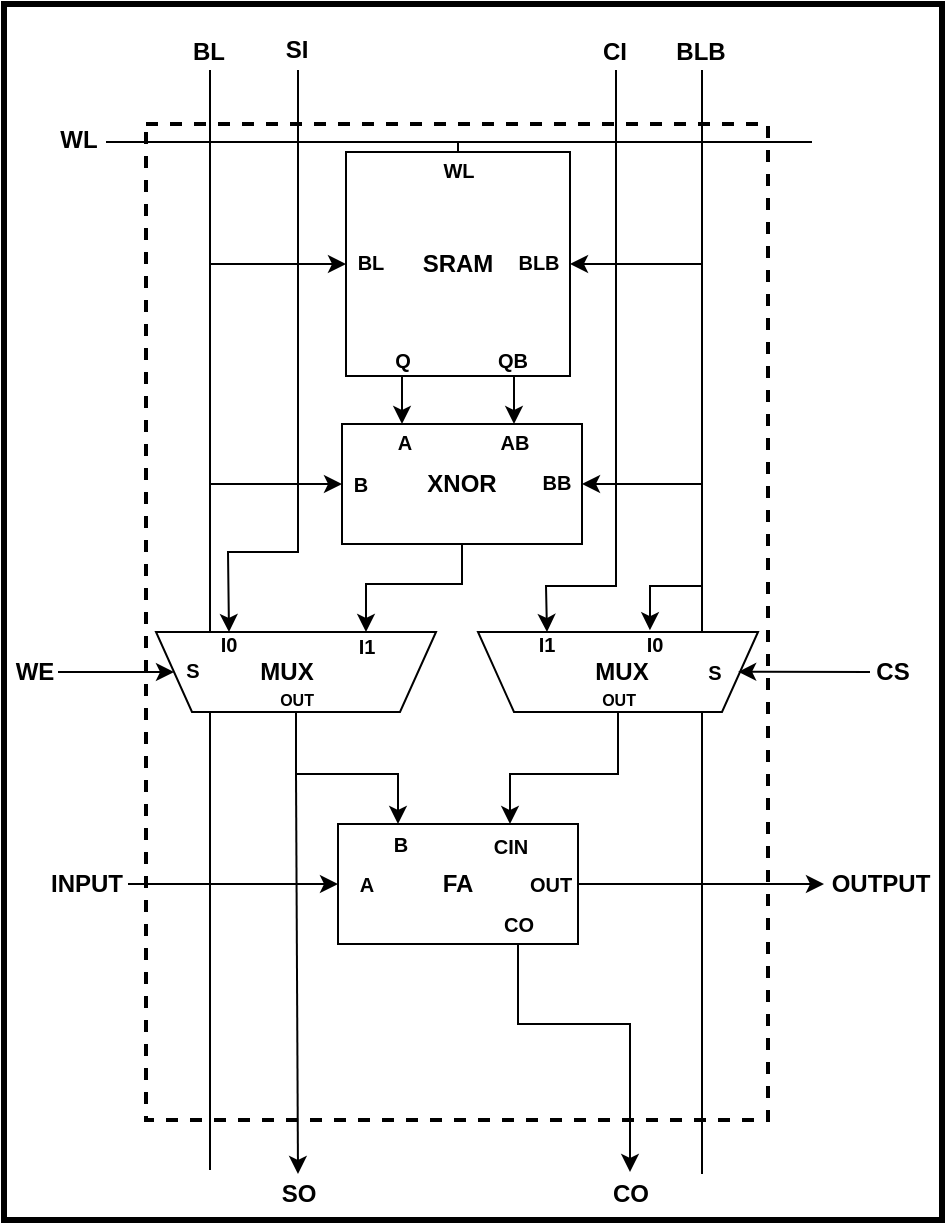 <mxfile version="17.5.0" type="github">
  <diagram id="6HVer8RZPl2ibDI8MOXv" name="Page-1">
    <mxGraphModel dx="1185" dy="627" grid="1" gridSize="1" guides="1" tooltips="1" connect="1" arrows="1" fold="1" page="1" pageScale="1" pageWidth="850" pageHeight="1100" math="0" shadow="0">
      <root>
        <mxCell id="0" />
        <mxCell id="1" parent="0" />
        <mxCell id="t_Mg2BVOTmD0JpA1ge_O-105" value="" style="rounded=0;whiteSpace=wrap;html=1;fontSize=10;strokeWidth=3;" vertex="1" parent="1">
          <mxGeometry x="228" y="100" width="469" height="608" as="geometry" />
        </mxCell>
        <mxCell id="t_Mg2BVOTmD0JpA1ge_O-41" value="" style="rounded=0;whiteSpace=wrap;html=1;fontColor=default;dashed=1;fillColor=none;strokeWidth=2;" vertex="1" parent="1">
          <mxGeometry x="299" y="160" width="311" height="498" as="geometry" />
        </mxCell>
        <mxCell id="t_Mg2BVOTmD0JpA1ge_O-42" value="" style="endArrow=none;html=1;rounded=0;" edge="1" parent="1">
          <mxGeometry width="50" height="50" relative="1" as="geometry">
            <mxPoint x="279" y="169" as="sourcePoint" />
            <mxPoint x="632" y="169" as="targetPoint" />
          </mxGeometry>
        </mxCell>
        <mxCell id="t_Mg2BVOTmD0JpA1ge_O-43" value="&lt;font face=&quot;Helvetica&quot;&gt;&lt;b&gt;SRAM&lt;/b&gt;&lt;/font&gt;" style="whiteSpace=wrap;html=1;aspect=fixed;" vertex="1" parent="1">
          <mxGeometry x="399" y="174" width="112" height="112" as="geometry" />
        </mxCell>
        <mxCell id="t_Mg2BVOTmD0JpA1ge_O-44" value="&lt;font face=&quot;Helvetica&quot;&gt;&lt;b&gt;XNOR&lt;/b&gt;&lt;/font&gt;" style="rounded=0;whiteSpace=wrap;html=1;fontFamily=Times New Roman;" vertex="1" parent="1">
          <mxGeometry x="397" y="310" width="120" height="60" as="geometry" />
        </mxCell>
        <mxCell id="t_Mg2BVOTmD0JpA1ge_O-45" value="&lt;font face=&quot;Helvetica&quot;&gt;&lt;b&gt;FA&lt;/b&gt;&lt;/font&gt;" style="rounded=0;whiteSpace=wrap;html=1;fontFamily=Times New Roman;" vertex="1" parent="1">
          <mxGeometry x="395" y="510" width="120" height="60" as="geometry" />
        </mxCell>
        <mxCell id="t_Mg2BVOTmD0JpA1ge_O-46" value="" style="endArrow=classic;html=1;rounded=0;fontFamily=Times New Roman;exitX=0.25;exitY=1;exitDx=0;exitDy=0;entryX=0.25;entryY=0;entryDx=0;entryDy=0;" edge="1" source="t_Mg2BVOTmD0JpA1ge_O-43" target="t_Mg2BVOTmD0JpA1ge_O-44" parent="1">
          <mxGeometry width="50" height="50" relative="1" as="geometry">
            <mxPoint x="441" y="462" as="sourcePoint" />
            <mxPoint x="491" y="412" as="targetPoint" />
          </mxGeometry>
        </mxCell>
        <mxCell id="t_Mg2BVOTmD0JpA1ge_O-47" value="" style="endArrow=classic;html=1;rounded=0;fontFamily=Times New Roman;exitX=0.75;exitY=1;exitDx=0;exitDy=0;" edge="1" source="t_Mg2BVOTmD0JpA1ge_O-43" parent="1">
          <mxGeometry width="50" height="50" relative="1" as="geometry">
            <mxPoint x="428" y="287" as="sourcePoint" />
            <mxPoint x="483" y="310" as="targetPoint" />
          </mxGeometry>
        </mxCell>
        <mxCell id="t_Mg2BVOTmD0JpA1ge_O-48" value="" style="endArrow=none;html=1;rounded=0;fontFamily=Times New Roman;" edge="1" parent="1">
          <mxGeometry width="50" height="50" relative="1" as="geometry">
            <mxPoint x="331.0" y="683" as="sourcePoint" />
            <mxPoint x="331.0" y="133" as="targetPoint" />
          </mxGeometry>
        </mxCell>
        <mxCell id="t_Mg2BVOTmD0JpA1ge_O-49" value="" style="endArrow=none;html=1;rounded=0;fontFamily=Times New Roman;" edge="1" parent="1">
          <mxGeometry width="50" height="50" relative="1" as="geometry">
            <mxPoint x="577" y="685" as="sourcePoint" />
            <mxPoint x="577" y="133" as="targetPoint" />
          </mxGeometry>
        </mxCell>
        <mxCell id="t_Mg2BVOTmD0JpA1ge_O-50" value="" style="shape=trapezoid;perimeter=trapezoidPerimeter;whiteSpace=wrap;html=1;fixedSize=1;fontFamily=Times New Roman;rotation=-180;size=18;" vertex="1" parent="1">
          <mxGeometry x="304" y="414" width="140" height="40" as="geometry" />
        </mxCell>
        <mxCell id="t_Mg2BVOTmD0JpA1ge_O-51" value="" style="endArrow=classic;html=1;rounded=0;fontFamily=Times New Roman;exitX=0.5;exitY=1;exitDx=0;exitDy=0;entryX=0.25;entryY=1;entryDx=0;entryDy=0;" edge="1" source="t_Mg2BVOTmD0JpA1ge_O-44" target="t_Mg2BVOTmD0JpA1ge_O-50" parent="1">
          <mxGeometry width="50" height="50" relative="1" as="geometry">
            <mxPoint x="441" y="462" as="sourcePoint" />
            <mxPoint x="491" y="412" as="targetPoint" />
            <Array as="points">
              <mxPoint x="457" y="390" />
              <mxPoint x="409" y="390" />
            </Array>
          </mxGeometry>
        </mxCell>
        <mxCell id="t_Mg2BVOTmD0JpA1ge_O-52" value="" style="endArrow=classic;html=1;rounded=0;entryX=0;entryY=0.5;entryDx=0;entryDy=0;" edge="1" target="t_Mg2BVOTmD0JpA1ge_O-45" parent="1">
          <mxGeometry width="50" height="50" relative="1" as="geometry">
            <mxPoint x="290" y="540" as="sourcePoint" />
            <mxPoint x="409" y="544" as="targetPoint" />
          </mxGeometry>
        </mxCell>
        <mxCell id="t_Mg2BVOTmD0JpA1ge_O-53" value="" style="endArrow=classic;html=1;rounded=0;exitX=0.5;exitY=0;exitDx=0;exitDy=0;entryX=0.25;entryY=0;entryDx=0;entryDy=0;" edge="1" source="t_Mg2BVOTmD0JpA1ge_O-50" target="t_Mg2BVOTmD0JpA1ge_O-45" parent="1">
          <mxGeometry width="50" height="50" relative="1" as="geometry">
            <mxPoint x="278" y="431" as="sourcePoint" />
            <mxPoint x="328" y="381" as="targetPoint" />
            <Array as="points">
              <mxPoint x="374" y="485" />
              <mxPoint x="425" y="485" />
            </Array>
          </mxGeometry>
        </mxCell>
        <mxCell id="t_Mg2BVOTmD0JpA1ge_O-54" value="" style="endArrow=classic;html=1;rounded=0;exitX=0.5;exitY=0;exitDx=0;exitDy=0;entryX=0.25;entryY=0;entryDx=0;entryDy=0;" edge="1" source="t_Mg2BVOTmD0JpA1ge_O-55" parent="1">
          <mxGeometry width="50" height="50" relative="1" as="geometry">
            <mxPoint x="528" y="452.5" as="sourcePoint" />
            <mxPoint x="481.0" y="510" as="targetPoint" />
            <Array as="points">
              <mxPoint x="535" y="485" />
              <mxPoint x="481" y="485" />
            </Array>
          </mxGeometry>
        </mxCell>
        <mxCell id="t_Mg2BVOTmD0JpA1ge_O-55" value="" style="shape=trapezoid;perimeter=trapezoidPerimeter;whiteSpace=wrap;html=1;fixedSize=1;fontFamily=Times New Roman;rotation=-180;size=18;fontColor=default;" vertex="1" parent="1">
          <mxGeometry x="465" y="414" width="140" height="40" as="geometry" />
        </mxCell>
        <mxCell id="t_Mg2BVOTmD0JpA1ge_O-56" value="" style="endArrow=classic;html=1;rounded=0;entryX=0.386;entryY=1.022;entryDx=0;entryDy=0;entryPerimeter=0;" edge="1" target="t_Mg2BVOTmD0JpA1ge_O-55" parent="1">
          <mxGeometry width="50" height="50" relative="1" as="geometry">
            <mxPoint x="577" y="391" as="sourcePoint" />
            <mxPoint x="339" y="230" as="targetPoint" />
            <Array as="points">
              <mxPoint x="551" y="391" />
              <mxPoint x="551" y="408" />
            </Array>
          </mxGeometry>
        </mxCell>
        <mxCell id="t_Mg2BVOTmD0JpA1ge_O-57" value="" style="endArrow=classic;html=1;rounded=0;entryX=0;entryY=0.5;entryDx=0;entryDy=0;" edge="1" target="t_Mg2BVOTmD0JpA1ge_O-43" parent="1">
          <mxGeometry width="50" height="50" relative="1" as="geometry">
            <mxPoint x="331.0" y="230" as="sourcePoint" />
            <mxPoint x="498" y="151" as="targetPoint" />
          </mxGeometry>
        </mxCell>
        <mxCell id="t_Mg2BVOTmD0JpA1ge_O-58" value="" style="endArrow=classic;html=1;rounded=0;entryX=1;entryY=0.5;entryDx=0;entryDy=0;" edge="1" target="t_Mg2BVOTmD0JpA1ge_O-43" parent="1">
          <mxGeometry width="50" height="50" relative="1" as="geometry">
            <mxPoint x="577" y="230" as="sourcePoint" />
            <mxPoint x="474" y="156" as="targetPoint" />
          </mxGeometry>
        </mxCell>
        <mxCell id="t_Mg2BVOTmD0JpA1ge_O-59" value="" style="endArrow=classic;html=1;rounded=0;entryX=0;entryY=0.5;entryDx=0;entryDy=0;" edge="1" target="t_Mg2BVOTmD0JpA1ge_O-44" parent="1">
          <mxGeometry width="50" height="50" relative="1" as="geometry">
            <mxPoint x="331.0" y="340" as="sourcePoint" />
            <mxPoint x="432" y="273" as="targetPoint" />
          </mxGeometry>
        </mxCell>
        <mxCell id="t_Mg2BVOTmD0JpA1ge_O-60" value="" style="endArrow=classic;html=1;rounded=0;entryX=1;entryY=0.5;entryDx=0;entryDy=0;" edge="1" target="t_Mg2BVOTmD0JpA1ge_O-44" parent="1">
          <mxGeometry width="50" height="50" relative="1" as="geometry">
            <mxPoint x="577" y="340" as="sourcePoint" />
            <mxPoint x="492" y="298" as="targetPoint" />
          </mxGeometry>
        </mxCell>
        <mxCell id="t_Mg2BVOTmD0JpA1ge_O-61" value="" style="endArrow=classic;html=1;rounded=0;" edge="1" parent="1">
          <mxGeometry width="50" height="50" relative="1" as="geometry">
            <mxPoint x="374" y="485" as="sourcePoint" />
            <mxPoint x="375" y="685" as="targetPoint" />
          </mxGeometry>
        </mxCell>
        <mxCell id="t_Mg2BVOTmD0JpA1ge_O-62" value="" style="endArrow=classic;html=1;rounded=0;exitX=0.75;exitY=1;exitDx=0;exitDy=0;" edge="1" source="t_Mg2BVOTmD0JpA1ge_O-45" parent="1">
          <mxGeometry width="50" height="50" relative="1" as="geometry">
            <mxPoint x="465" y="589" as="sourcePoint" />
            <mxPoint x="541.0" y="684" as="targetPoint" />
            <Array as="points">
              <mxPoint x="485" y="610" />
              <mxPoint x="541" y="610" />
            </Array>
          </mxGeometry>
        </mxCell>
        <mxCell id="t_Mg2BVOTmD0JpA1ge_O-63" value="" style="endArrow=classic;html=1;rounded=0;exitX=1;exitY=0.5;exitDx=0;exitDy=0;" edge="1" source="t_Mg2BVOTmD0JpA1ge_O-45" parent="1">
          <mxGeometry width="50" height="50" relative="1" as="geometry">
            <mxPoint x="467" y="604" as="sourcePoint" />
            <mxPoint x="638" y="540" as="targetPoint" />
          </mxGeometry>
        </mxCell>
        <mxCell id="t_Mg2BVOTmD0JpA1ge_O-64" value="" style="endArrow=none;html=1;rounded=0;entryX=0.5;entryY=0;entryDx=0;entryDy=0;" edge="1" target="t_Mg2BVOTmD0JpA1ge_O-43" parent="1">
          <mxGeometry width="50" height="50" relative="1" as="geometry">
            <mxPoint x="455" y="169" as="sourcePoint" />
            <mxPoint x="444" y="177" as="targetPoint" />
          </mxGeometry>
        </mxCell>
        <mxCell id="t_Mg2BVOTmD0JpA1ge_O-65" value="" style="endArrow=classic;html=1;rounded=0;" edge="1" parent="1">
          <mxGeometry width="50" height="50" relative="1" as="geometry">
            <mxPoint x="375" y="133" as="sourcePoint" />
            <mxPoint x="340.5" y="414" as="targetPoint" />
            <Array as="points">
              <mxPoint x="375" y="374" />
              <mxPoint x="340" y="374" />
            </Array>
          </mxGeometry>
        </mxCell>
        <mxCell id="t_Mg2BVOTmD0JpA1ge_O-66" value="" style="endArrow=classic;html=1;rounded=0;" edge="1" parent="1">
          <mxGeometry width="50" height="50" relative="1" as="geometry">
            <mxPoint x="534" y="133" as="sourcePoint" />
            <mxPoint x="499.5" y="414" as="targetPoint" />
            <Array as="points">
              <mxPoint x="534" y="391" />
              <mxPoint x="499" y="391" />
            </Array>
          </mxGeometry>
        </mxCell>
        <mxCell id="t_Mg2BVOTmD0JpA1ge_O-67" value="" style="endArrow=classic;html=1;rounded=0;fontColor=default;entryX=1;entryY=0.5;entryDx=0;entryDy=0;" edge="1" target="t_Mg2BVOTmD0JpA1ge_O-50" parent="1">
          <mxGeometry width="50" height="50" relative="1" as="geometry">
            <mxPoint x="255" y="434" as="sourcePoint" />
            <mxPoint x="358" y="360" as="targetPoint" />
          </mxGeometry>
        </mxCell>
        <mxCell id="t_Mg2BVOTmD0JpA1ge_O-68" value="" style="endArrow=classic;html=1;rounded=0;fontColor=default;entryX=0.952;entryY=0.55;entryDx=0;entryDy=0;entryPerimeter=0;" edge="1" target="t_Mg2BVOTmD0JpA1ge_O-41" parent="1">
          <mxGeometry width="50" height="50" relative="1" as="geometry">
            <mxPoint x="661.0" y="434" as="sourcePoint" />
            <mxPoint x="504" y="338" as="targetPoint" />
          </mxGeometry>
        </mxCell>
        <mxCell id="t_Mg2BVOTmD0JpA1ge_O-69" value="&lt;b&gt;MUX&lt;/b&gt;" style="rounded=0;whiteSpace=wrap;html=1;dashed=1;labelBackgroundColor=none;fontColor=default;fillColor=none;strokeColor=none;" vertex="1" parent="1">
          <mxGeometry x="505" y="422" width="64" height="23" as="geometry" />
        </mxCell>
        <mxCell id="t_Mg2BVOTmD0JpA1ge_O-70" value="&lt;b&gt;MUX&lt;/b&gt;" style="rounded=0;whiteSpace=wrap;html=1;dashed=1;labelBackgroundColor=none;fontFamily=Helvetica;fontColor=default;fillColor=none;strokeColor=none;" vertex="1" parent="1">
          <mxGeometry x="328" y="417.5" width="83" height="33" as="geometry" />
        </mxCell>
        <mxCell id="t_Mg2BVOTmD0JpA1ge_O-71" value="&lt;b&gt;SI&lt;/b&gt;" style="text;html=1;align=center;verticalAlign=middle;resizable=0;points=[];autosize=1;strokeColor=none;fillColor=none;fontFamily=Helvetica;fontColor=default;" vertex="1" parent="1">
          <mxGeometry x="363" y="113" width="22" height="19" as="geometry" />
        </mxCell>
        <mxCell id="t_Mg2BVOTmD0JpA1ge_O-72" value="&lt;b&gt;CI&lt;/b&gt;" style="text;html=1;align=center;verticalAlign=middle;resizable=0;points=[];autosize=1;strokeColor=none;fillColor=none;fontFamily=Helvetica;fontColor=default;" vertex="1" parent="1">
          <mxGeometry x="521" y="114" width="23" height="19" as="geometry" />
        </mxCell>
        <mxCell id="t_Mg2BVOTmD0JpA1ge_O-73" value="&lt;b&gt;BLB&lt;/b&gt;" style="text;html=1;align=center;verticalAlign=middle;resizable=0;points=[];autosize=1;strokeColor=none;fillColor=none;fontFamily=Helvetica;fontColor=default;" vertex="1" parent="1">
          <mxGeometry x="559" y="114" width="34" height="19" as="geometry" />
        </mxCell>
        <mxCell id="t_Mg2BVOTmD0JpA1ge_O-74" value="&lt;b&gt;BL&lt;/b&gt;" style="text;html=1;align=center;verticalAlign=middle;resizable=0;points=[];autosize=1;strokeColor=none;fillColor=none;fontFamily=Helvetica;fontColor=default;" vertex="1" parent="1">
          <mxGeometry x="317" y="114" width="26" height="19" as="geometry" />
        </mxCell>
        <mxCell id="t_Mg2BVOTmD0JpA1ge_O-75" value="&lt;b&gt;WL&lt;/b&gt;" style="text;html=1;align=center;verticalAlign=middle;resizable=0;points=[];autosize=1;strokeColor=none;fillColor=none;fontFamily=Helvetica;fontColor=default;" vertex="1" parent="1">
          <mxGeometry x="250" y="158" width="29" height="19" as="geometry" />
        </mxCell>
        <mxCell id="t_Mg2BVOTmD0JpA1ge_O-76" value="&lt;b&gt;WE&lt;/b&gt;" style="text;html=1;align=center;verticalAlign=middle;resizable=0;points=[];autosize=1;strokeColor=none;fillColor=none;fontFamily=Helvetica;fontColor=default;" vertex="1" parent="1">
          <mxGeometry x="228" y="424" width="29" height="19" as="geometry" />
        </mxCell>
        <mxCell id="t_Mg2BVOTmD0JpA1ge_O-77" value="&lt;b&gt;CS&lt;/b&gt;" style="text;html=1;align=center;verticalAlign=middle;resizable=0;points=[];autosize=1;strokeColor=none;fillColor=none;fontFamily=Helvetica;fontColor=default;" vertex="1" parent="1">
          <mxGeometry x="658" y="424" width="27" height="19" as="geometry" />
        </mxCell>
        <mxCell id="t_Mg2BVOTmD0JpA1ge_O-78" value="&lt;b&gt;INPUT&lt;/b&gt;" style="text;html=1;align=center;verticalAlign=middle;resizable=0;points=[];autosize=1;strokeColor=none;fillColor=none;fontFamily=Helvetica;fontColor=default;" vertex="1" parent="1">
          <mxGeometry x="245" y="530.5" width="47" height="19" as="geometry" />
        </mxCell>
        <mxCell id="t_Mg2BVOTmD0JpA1ge_O-79" value="&lt;b&gt;OUTPUT&lt;/b&gt;" style="text;html=1;align=center;verticalAlign=middle;resizable=0;points=[];autosize=1;strokeColor=none;fillColor=none;fontFamily=Helvetica;fontColor=default;" vertex="1" parent="1">
          <mxGeometry x="636" y="530.5" width="60" height="19" as="geometry" />
        </mxCell>
        <mxCell id="t_Mg2BVOTmD0JpA1ge_O-80" value="&lt;b&gt;SO&lt;/b&gt;" style="text;html=1;align=center;verticalAlign=middle;resizable=0;points=[];autosize=1;strokeColor=none;fillColor=none;fontFamily=Helvetica;fontColor=default;" vertex="1" parent="1">
          <mxGeometry x="361" y="685" width="28" height="19" as="geometry" />
        </mxCell>
        <mxCell id="t_Mg2BVOTmD0JpA1ge_O-81" value="&lt;b&gt;CO&lt;/b&gt;" style="text;html=1;align=center;verticalAlign=middle;resizable=0;points=[];autosize=1;strokeColor=none;fillColor=none;fontFamily=Helvetica;fontColor=default;" vertex="1" parent="1">
          <mxGeometry x="526" y="685" width="29" height="19" as="geometry" />
        </mxCell>
        <mxCell id="t_Mg2BVOTmD0JpA1ge_O-82" value="&lt;b&gt;&lt;font style=&quot;font-size: 10px&quot;&gt;WL&lt;/font&gt;&lt;/b&gt;" style="text;html=1;align=center;verticalAlign=middle;resizable=0;points=[];autosize=1;strokeColor=none;fillColor=none;" vertex="1" parent="1">
          <mxGeometry x="441" y="173" width="27" height="20" as="geometry" />
        </mxCell>
        <mxCell id="t_Mg2BVOTmD0JpA1ge_O-83" value="&lt;font style=&quot;font-size: 10px&quot;&gt;&lt;b&gt;BL&lt;/b&gt;&lt;/font&gt;" style="text;html=1;align=center;verticalAlign=middle;resizable=0;points=[];autosize=1;strokeColor=none;fillColor=none;" vertex="1" parent="1">
          <mxGeometry x="399" y="219" width="24" height="20" as="geometry" />
        </mxCell>
        <mxCell id="t_Mg2BVOTmD0JpA1ge_O-84" value="&lt;font style=&quot;font-size: 10px&quot;&gt;&lt;b&gt;BLB&lt;/b&gt;&lt;/font&gt;" style="text;html=1;align=center;verticalAlign=middle;resizable=0;points=[];autosize=1;strokeColor=none;fillColor=none;" vertex="1" parent="1">
          <mxGeometry x="479" y="219" width="31" height="20" as="geometry" />
        </mxCell>
        <mxCell id="t_Mg2BVOTmD0JpA1ge_O-85" value="&lt;font style=&quot;font-size: 10px&quot;&gt;&lt;b&gt;A&lt;/b&gt;&lt;/font&gt;" style="text;html=1;align=center;verticalAlign=middle;resizable=0;points=[];autosize=1;strokeColor=none;fillColor=none;" vertex="1" parent="1">
          <mxGeometry x="419" y="309" width="18" height="20" as="geometry" />
        </mxCell>
        <mxCell id="t_Mg2BVOTmD0JpA1ge_O-86" value="&lt;font style=&quot;font-size: 10px&quot;&gt;&lt;b&gt;AB&lt;/b&gt;&lt;/font&gt;" style="text;html=1;align=center;verticalAlign=middle;resizable=0;points=[];autosize=1;strokeColor=none;fillColor=none;" vertex="1" parent="1">
          <mxGeometry x="470" y="309" width="25" height="20" as="geometry" />
        </mxCell>
        <mxCell id="t_Mg2BVOTmD0JpA1ge_O-87" value="&lt;font size=&quot;1&quot;&gt;&lt;b&gt;BB&lt;/b&gt;&lt;/font&gt;" style="text;html=1;align=center;verticalAlign=middle;resizable=0;points=[];autosize=1;strokeColor=none;fillColor=none;" vertex="1" parent="1">
          <mxGeometry x="491" y="329" width="25" height="20" as="geometry" />
        </mxCell>
        <mxCell id="t_Mg2BVOTmD0JpA1ge_O-88" value="&lt;font style=&quot;font-size: 10px&quot;&gt;&lt;b&gt;B&lt;/b&gt;&lt;/font&gt;" style="text;html=1;align=center;verticalAlign=middle;resizable=0;points=[];autosize=1;strokeColor=none;fillColor=none;" vertex="1" parent="1">
          <mxGeometry x="397" y="330" width="18" height="20" as="geometry" />
        </mxCell>
        <mxCell id="t_Mg2BVOTmD0JpA1ge_O-89" value="&lt;b&gt;&lt;font style=&quot;font-size: 10px&quot;&gt;I0&lt;/font&gt;&lt;/b&gt;" style="text;html=1;align=center;verticalAlign=middle;resizable=0;points=[];autosize=1;strokeColor=none;fillColor=none;" vertex="1" parent="1">
          <mxGeometry x="330" y="410" width="20" height="20" as="geometry" />
        </mxCell>
        <mxCell id="t_Mg2BVOTmD0JpA1ge_O-90" value="&lt;font style=&quot;font-size: 10px&quot;&gt;&lt;b&gt;I1&lt;/b&gt;&lt;/font&gt;" style="text;html=1;align=center;verticalAlign=middle;resizable=0;points=[];autosize=1;strokeColor=none;fillColor=none;" vertex="1" parent="1">
          <mxGeometry x="399" y="411" width="20" height="20" as="geometry" />
        </mxCell>
        <mxCell id="t_Mg2BVOTmD0JpA1ge_O-91" value="&lt;b&gt;&lt;font style=&quot;font-size: 10px&quot;&gt;S&lt;/font&gt;&lt;/b&gt;" style="text;html=1;align=center;verticalAlign=middle;resizable=0;points=[];autosize=1;strokeColor=none;fillColor=none;" vertex="1" parent="1">
          <mxGeometry x="313" y="423" width="18" height="20" as="geometry" />
        </mxCell>
        <mxCell id="t_Mg2BVOTmD0JpA1ge_O-92" value="&lt;font style=&quot;font-size: 8px&quot;&gt;&lt;b&gt;OUT&lt;/b&gt;&lt;/font&gt;" style="text;html=1;align=center;verticalAlign=middle;resizable=0;points=[];autosize=1;strokeColor=none;fillColor=none;" vertex="1" parent="1">
          <mxGeometry x="361" y="436.5" width="26" height="21" as="geometry" />
        </mxCell>
        <mxCell id="t_Mg2BVOTmD0JpA1ge_O-93" value="&lt;font style=&quot;font-size: 8px&quot;&gt;&lt;b&gt;OUT&lt;/b&gt;&lt;/font&gt;" style="text;html=1;align=center;verticalAlign=middle;resizable=0;points=[];autosize=1;strokeColor=none;fillColor=none;" vertex="1" parent="1">
          <mxGeometry x="522" y="436" width="26" height="21" as="geometry" />
        </mxCell>
        <mxCell id="t_Mg2BVOTmD0JpA1ge_O-94" value="&lt;font style=&quot;font-size: 10px&quot;&gt;&lt;b&gt;S&lt;/b&gt;&lt;/font&gt;" style="text;html=1;align=center;verticalAlign=middle;resizable=0;points=[];autosize=1;strokeColor=none;fillColor=none;" vertex="1" parent="1">
          <mxGeometry x="574" y="424" width="18" height="20" as="geometry" />
        </mxCell>
        <mxCell id="t_Mg2BVOTmD0JpA1ge_O-95" value="&lt;font size=&quot;1&quot;&gt;&lt;b&gt;I0&lt;/b&gt;&lt;/font&gt;" style="text;html=1;align=center;verticalAlign=middle;resizable=0;points=[];autosize=1;strokeColor=none;fillColor=none;" vertex="1" parent="1">
          <mxGeometry x="543" y="410" width="20" height="20" as="geometry" />
        </mxCell>
        <mxCell id="t_Mg2BVOTmD0JpA1ge_O-96" value="&lt;font size=&quot;1&quot;&gt;&lt;b&gt;I1&lt;/b&gt;&lt;/font&gt;" style="text;html=1;align=center;verticalAlign=middle;resizable=0;points=[];autosize=1;strokeColor=none;fillColor=none;" vertex="1" parent="1">
          <mxGeometry x="489" y="410" width="20" height="20" as="geometry" />
        </mxCell>
        <mxCell id="t_Mg2BVOTmD0JpA1ge_O-97" value="&lt;font style=&quot;font-size: 10px&quot;&gt;&lt;b&gt;A&lt;/b&gt;&lt;/font&gt;" style="text;html=1;align=center;verticalAlign=middle;resizable=0;points=[];autosize=1;strokeColor=none;fillColor=none;" vertex="1" parent="1">
          <mxGeometry x="400" y="530" width="18" height="20" as="geometry" />
        </mxCell>
        <mxCell id="t_Mg2BVOTmD0JpA1ge_O-98" value="&lt;font style=&quot;font-size: 10px&quot;&gt;&lt;b&gt;OUT&lt;/b&gt;&lt;/font&gt;" style="text;html=1;align=center;verticalAlign=middle;resizable=0;points=[];autosize=1;strokeColor=none;fillColor=none;" vertex="1" parent="1">
          <mxGeometry x="485" y="530" width="32" height="20" as="geometry" />
        </mxCell>
        <mxCell id="t_Mg2BVOTmD0JpA1ge_O-99" value="&lt;font style=&quot;font-size: 10px&quot;&gt;&lt;b&gt;CIN&lt;/b&gt;&lt;/font&gt;" style="text;html=1;align=center;verticalAlign=middle;resizable=0;points=[];autosize=1;strokeColor=none;fillColor=none;" vertex="1" parent="1">
          <mxGeometry x="467" y="510.5" width="28" height="20" as="geometry" />
        </mxCell>
        <mxCell id="t_Mg2BVOTmD0JpA1ge_O-100" value="&lt;font style=&quot;font-size: 10px&quot;&gt;&lt;b&gt;B&lt;/b&gt;&lt;/font&gt;" style="text;html=1;align=center;verticalAlign=middle;resizable=0;points=[];autosize=1;strokeColor=none;fillColor=none;" vertex="1" parent="1">
          <mxGeometry x="417" y="510" width="18" height="20" as="geometry" />
        </mxCell>
        <mxCell id="t_Mg2BVOTmD0JpA1ge_O-101" value="&lt;font style=&quot;font-size: 10px&quot;&gt;&lt;b&gt;CO&lt;/b&gt;&lt;/font&gt;" style="text;html=1;align=center;verticalAlign=middle;resizable=0;points=[];autosize=1;strokeColor=none;fillColor=none;" vertex="1" parent="1">
          <mxGeometry x="472" y="550" width="26" height="20" as="geometry" />
        </mxCell>
        <mxCell id="t_Mg2BVOTmD0JpA1ge_O-102" value="&lt;font size=&quot;1&quot;&gt;&lt;b&gt;QB&lt;/b&gt;&lt;/font&gt;" style="text;html=1;align=center;verticalAlign=middle;resizable=0;points=[];autosize=1;strokeColor=none;fillColor=none;" vertex="1" parent="1">
          <mxGeometry x="469" y="268" width="26" height="20" as="geometry" />
        </mxCell>
        <mxCell id="t_Mg2BVOTmD0JpA1ge_O-103" value="&lt;font style=&quot;font-size: 10px&quot;&gt;&lt;b&gt;Q&lt;/b&gt;&lt;/font&gt;" style="text;html=1;align=center;verticalAlign=middle;resizable=0;points=[];autosize=1;strokeColor=none;fillColor=none;" vertex="1" parent="1">
          <mxGeometry x="417" y="268" width="19" height="20" as="geometry" />
        </mxCell>
      </root>
    </mxGraphModel>
  </diagram>
</mxfile>

